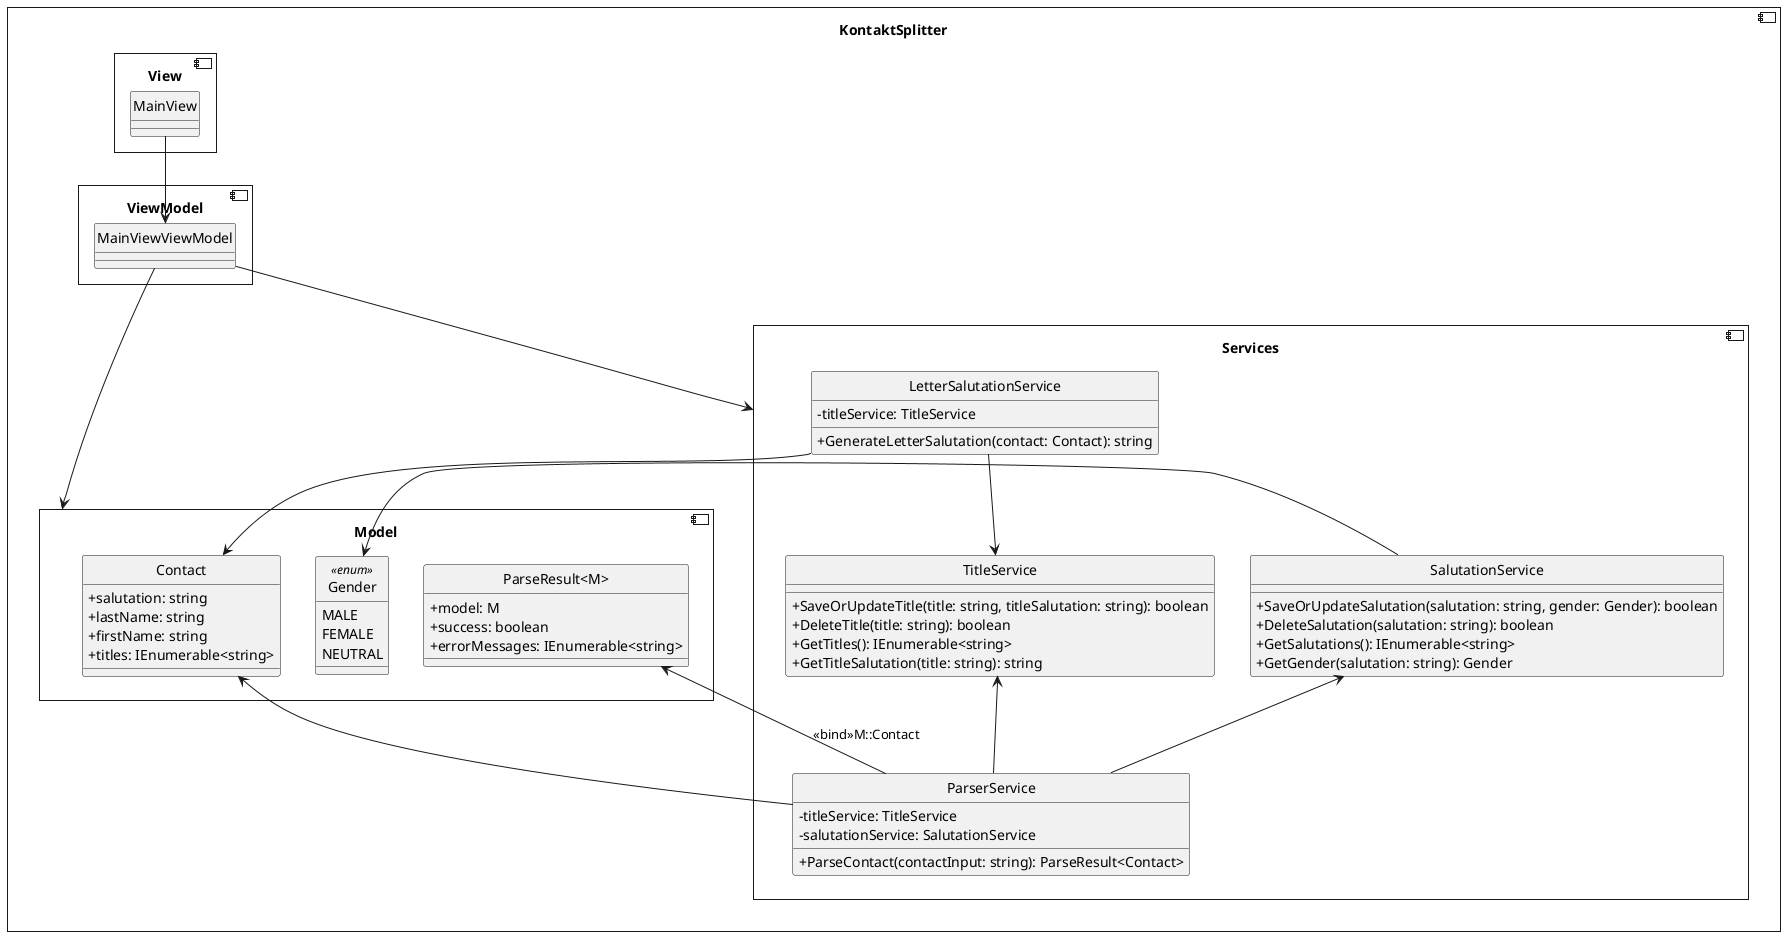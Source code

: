 @startuml Architektur_Grob
skinparam Style strictuml
skinparam genericDisplay old
skinparam classAttributeIconSize 0
skinparam monochrome true

component KontaktSplitter{

    component View{
        class MainView
    }

    component ViewModel{
        class MainViewViewModel{
            'ToDo Bindings
        }
    }

    component Model{
        class Contact{
            +salutation: string
            +lastName: string
            +firstName: string
            +titles: IEnumerable<string>
        }

        class ParseResult<M>{
            +model: M
            +success: boolean
            +errorMessages: IEnumerable<string>
        }

        enum Gender<<enum>>{
            MALE
            FEMALE
            NEUTRAL
        }
    }

    component Services{
        class TitleService{
            +SaveOrUpdateTitle(title: string, titleSalutation: string): boolean
            +DeleteTitle(title: string): boolean
            +GetTitles(): IEnumerable<string>
            +GetTitleSalutation(title: string): string
        }

        class SalutationService{
            +SaveOrUpdateSalutation(salutation: string, gender: Gender): boolean
            +DeleteSalutation(salutation: string): boolean
            +GetSalutations(): IEnumerable<string>
            +GetGender(salutation: string): Gender
        }

        class ParserService{
            -titleService: TitleService
            -salutationService: SalutationService
            +ParseContact(contactInput: string): ParseResult<Contact>
        }
        
        class LetterSalutationService{
            -titleService: TitleService
            +GenerateLetterSalutation(contact: Contact): string
        }
    }
}



MainView --> MainViewViewModel

'MainViewViewModel --> ParserService
'MainViewViewModel --> LetterSalutationService
'MainViewViewModel --> Contact
'MainViewViewModel --> TitleService
'MainViewViewModel --> SalutationService
MainViewViewModel --> Model
MainViewViewModel --> Services

LetterSalutationService --> TitleService
LetterSalutationService --> Contact

TitleService <-- ParserService
SalutationService <-- ParserService
Contact <-- ParserService
ParseResult <-- ParserService:<<bind>>M::Contact

SalutationService --> Gender

@enduml